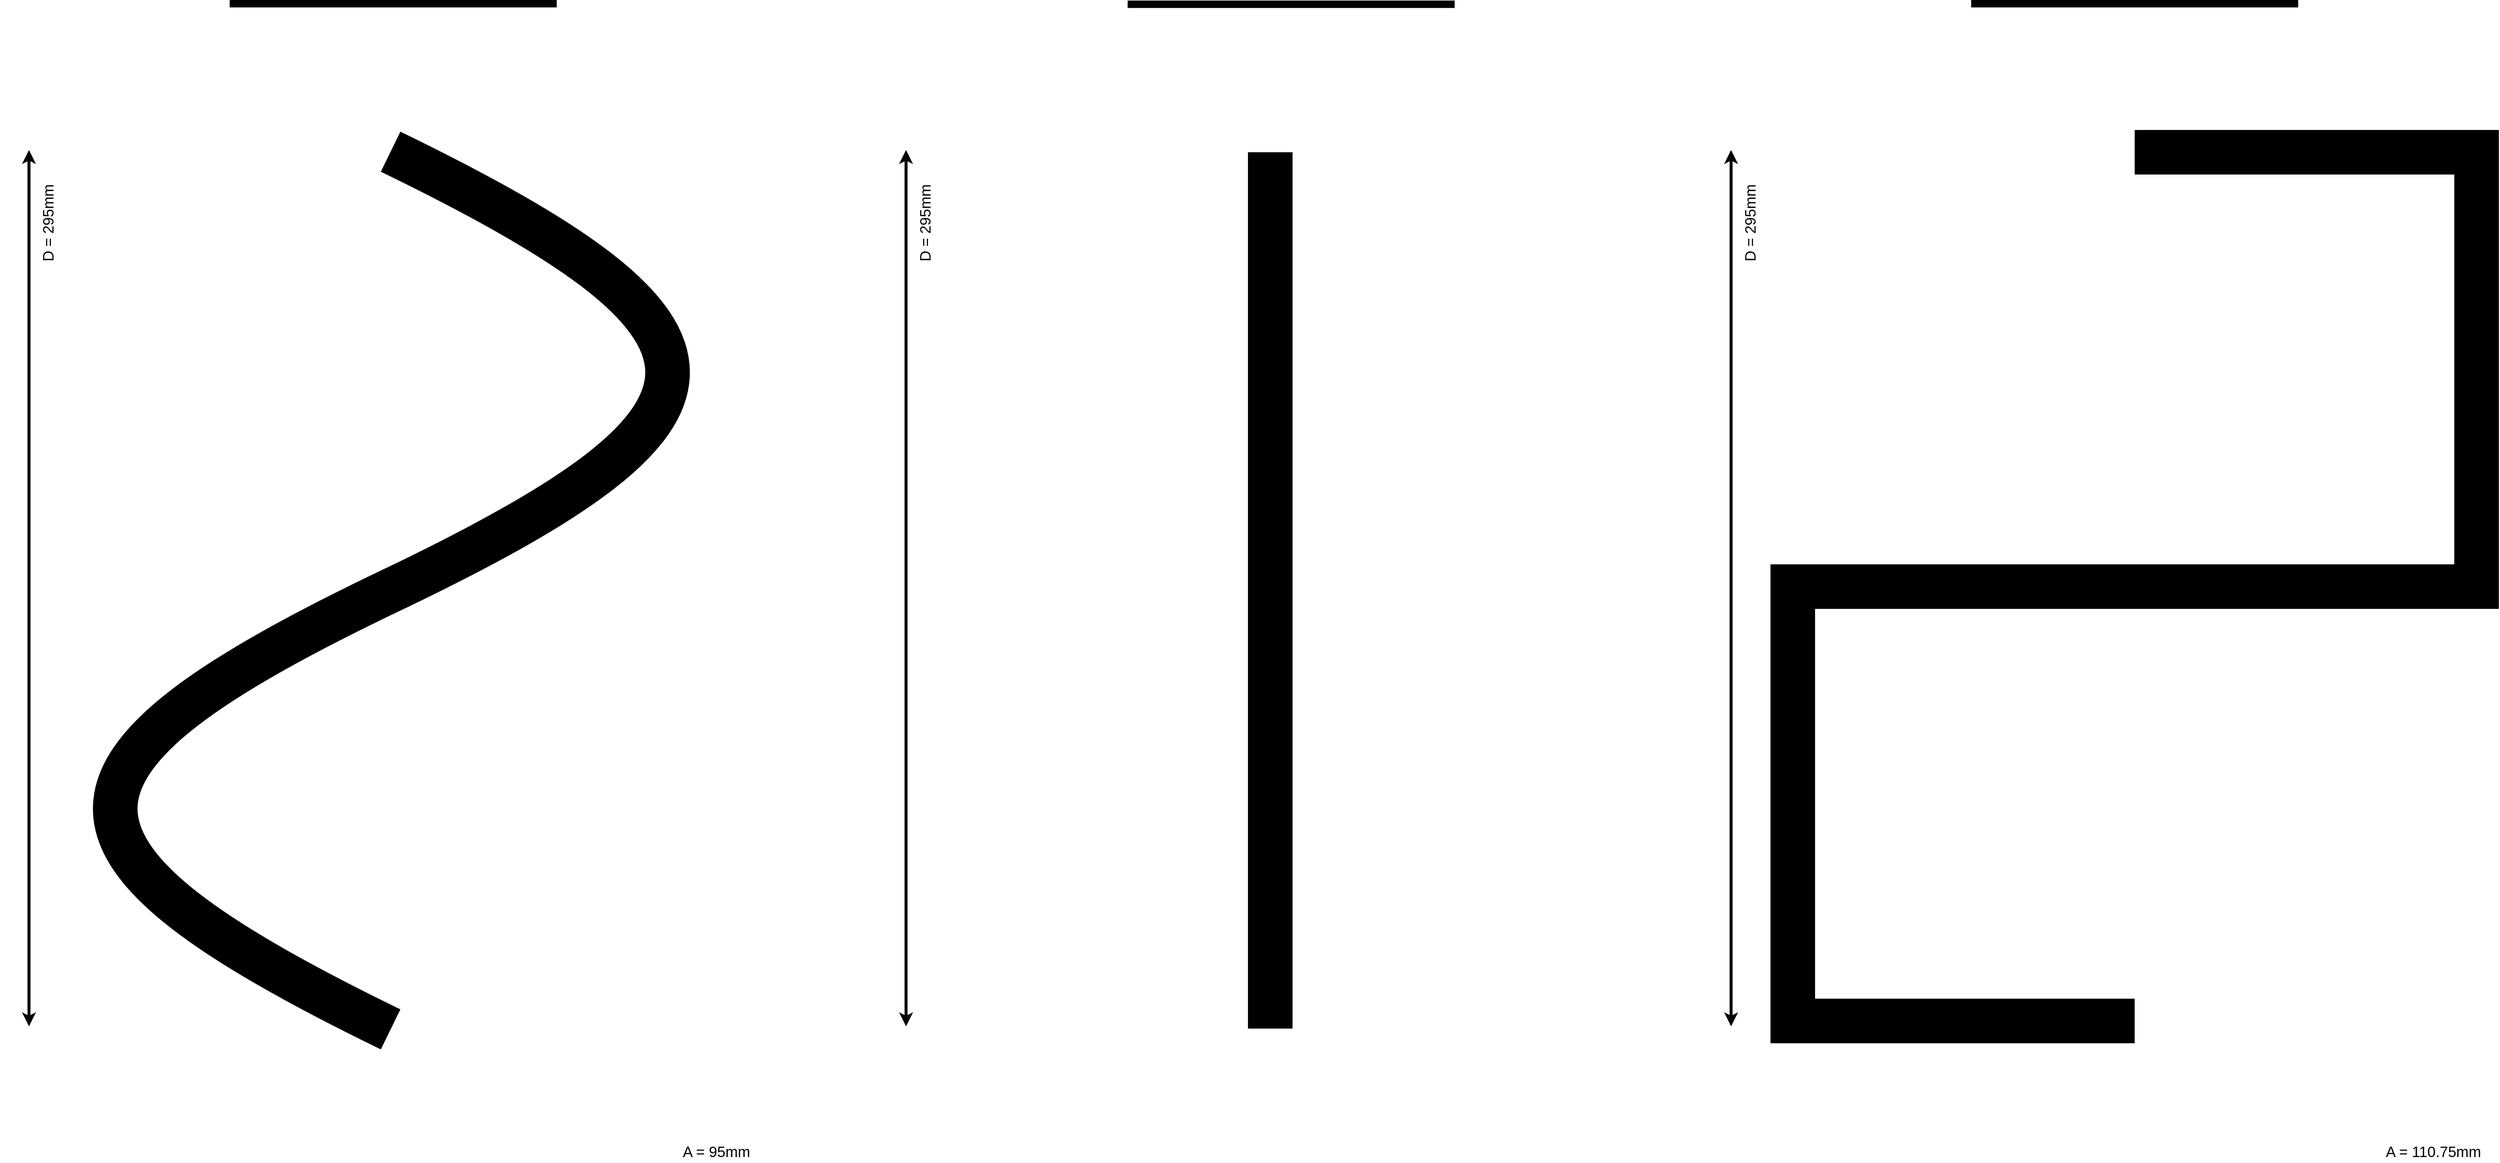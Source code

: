 <mxfile version="17.4.2" type="device"><diagram id="wJ4Ld7egb-AcjL1VDEPs" name="Page-1"><mxGraphModel dx="5190" dy="3245" grid="1" gridSize="10" guides="1" tooltips="1" connect="1" arrows="1" fold="1" page="1" pageScale="1" pageWidth="1169" pageHeight="1654" math="0" shadow="0"><root><mxCell id="0"/><mxCell id="1" parent="0"/><mxCell id="DS8wdLkQmaxHcyETfZ4_-2" value="" style="pointerEvents=1;verticalLabelPosition=bottom;shadow=0;dashed=0;align=center;html=1;verticalAlign=top;shape=mxgraph.electrical.waveforms.sine_wave;rotation=-90;strokeWidth=60;" vertex="1" parent="1"><mxGeometry x="-12.88" y="333.34" width="1181.87" height="993.65" as="geometry"/></mxCell><mxCell id="DS8wdLkQmaxHcyETfZ4_-7" value="" style="endArrow=none;html=1;rounded=0;endSize=16;strokeWidth=10;" edge="1" parent="1"><mxGeometry width="50" height="50" relative="1" as="geometry"><mxPoint x="360" y="40" as="sourcePoint"/><mxPoint x="800" y="40" as="targetPoint"/></mxGeometry></mxCell><mxCell id="DS8wdLkQmaxHcyETfZ4_-13" value="" style="endArrow=none;html=1;rounded=0;endSize=16;strokeWidth=10;" edge="1" parent="1"><mxGeometry width="50" height="50" relative="1" as="geometry"><mxPoint x="1568.13" y="40.78" as="sourcePoint"/><mxPoint x="2008.13" y="40.78" as="targetPoint"/></mxGeometry></mxCell><mxCell id="DS8wdLkQmaxHcyETfZ4_-19" value="" style="endArrow=none;html=1;rounded=0;endSize=16;strokeWidth=10;" edge="1" parent="1"><mxGeometry width="50" height="50" relative="1" as="geometry"><mxPoint x="2703" y="40.0" as="sourcePoint"/><mxPoint x="3143" y="40.0" as="targetPoint"/></mxGeometry></mxCell><mxCell id="DS8wdLkQmaxHcyETfZ4_-21" value="" style="pointerEvents=1;verticalLabelPosition=bottom;shadow=0;dashed=0;align=center;html=1;verticalAlign=top;shape=mxgraph.electrical.waveforms.square_wave;strokeWidth=60;rotation=90;" vertex="1" parent="1"><mxGeometry x="2338.12" y="364.88" width="1169.75" height="920" as="geometry"/></mxCell><mxCell id="DS8wdLkQmaxHcyETfZ4_-23" value="A = 95mm" style="text;html=1;strokeColor=none;fillColor=none;align=center;verticalAlign=middle;whiteSpace=wrap;rounded=0;fontSize=20;" vertex="1" parent="1"><mxGeometry x="950" y="1570" width="130" height="30" as="geometry"/></mxCell><mxCell id="DS8wdLkQmaxHcyETfZ4_-24" value="A = 110.75mm" style="text;html=1;strokeColor=none;fillColor=none;align=center;verticalAlign=middle;whiteSpace=wrap;rounded=0;fontSize=20;" vertex="1" parent="1"><mxGeometry x="3250" y="1570" width="150" height="30" as="geometry"/></mxCell><mxCell id="DS8wdLkQmaxHcyETfZ4_-27" value="" style="group" vertex="1" connectable="0" parent="1"><mxGeometry x="2380" y="237" width="40" height="1180" as="geometry"/></mxCell><mxCell id="DS8wdLkQmaxHcyETfZ4_-25" value="" style="endArrow=classic;startArrow=classic;html=1;rounded=0;fontSize=20;endSize=6;strokeWidth=4;" edge="1" parent="DS8wdLkQmaxHcyETfZ4_-27"><mxGeometry width="50" height="50" relative="1" as="geometry"><mxPoint y="1180" as="sourcePoint"/><mxPoint as="targetPoint"/></mxGeometry></mxCell><mxCell id="DS8wdLkQmaxHcyETfZ4_-26" value="D = 295mm" style="text;html=1;strokeColor=none;fillColor=none;align=center;verticalAlign=middle;whiteSpace=wrap;rounded=0;fontSize=20;rotation=-90;" vertex="1" parent="DS8wdLkQmaxHcyETfZ4_-27"><mxGeometry x="-40" y="83" width="130" height="30" as="geometry"/></mxCell><mxCell id="DS8wdLkQmaxHcyETfZ4_-28" value="" style="group" vertex="1" connectable="0" parent="1"><mxGeometry x="90" y="237" width="40" height="1180" as="geometry"/></mxCell><mxCell id="DS8wdLkQmaxHcyETfZ4_-29" value="" style="endArrow=classic;startArrow=classic;html=1;rounded=0;fontSize=20;endSize=6;strokeWidth=4;" edge="1" parent="DS8wdLkQmaxHcyETfZ4_-28"><mxGeometry width="50" height="50" relative="1" as="geometry"><mxPoint y="1180" as="sourcePoint"/><mxPoint as="targetPoint"/></mxGeometry></mxCell><mxCell id="DS8wdLkQmaxHcyETfZ4_-30" value="D = 295mm" style="text;html=1;strokeColor=none;fillColor=none;align=center;verticalAlign=middle;whiteSpace=wrap;rounded=0;fontSize=20;rotation=-90;" vertex="1" parent="DS8wdLkQmaxHcyETfZ4_-28"><mxGeometry x="-40" y="83" width="130" height="30" as="geometry"/></mxCell><mxCell id="DS8wdLkQmaxHcyETfZ4_-32" value="" style="endArrow=none;html=1;rounded=0;fontSize=20;endSize=6;strokeWidth=60;" edge="1" parent="1"><mxGeometry width="50" height="50" relative="1" as="geometry"><mxPoint x="1760" y="1420" as="sourcePoint"/><mxPoint x="1760" y="240" as="targetPoint"/></mxGeometry></mxCell><mxCell id="DS8wdLkQmaxHcyETfZ4_-33" value="" style="group" vertex="1" connectable="0" parent="1"><mxGeometry x="1270" y="237" width="40" height="1180" as="geometry"/></mxCell><mxCell id="DS8wdLkQmaxHcyETfZ4_-34" value="" style="endArrow=classic;startArrow=classic;html=1;rounded=0;fontSize=20;endSize=6;strokeWidth=4;" edge="1" parent="DS8wdLkQmaxHcyETfZ4_-33"><mxGeometry width="50" height="50" relative="1" as="geometry"><mxPoint y="1180" as="sourcePoint"/><mxPoint as="targetPoint"/></mxGeometry></mxCell><mxCell id="DS8wdLkQmaxHcyETfZ4_-35" value="D = 295mm" style="text;html=1;strokeColor=none;fillColor=none;align=center;verticalAlign=middle;whiteSpace=wrap;rounded=0;fontSize=20;rotation=-90;" vertex="1" parent="DS8wdLkQmaxHcyETfZ4_-33"><mxGeometry x="-40" y="83" width="130" height="30" as="geometry"/></mxCell></root></mxGraphModel></diagram></mxfile>